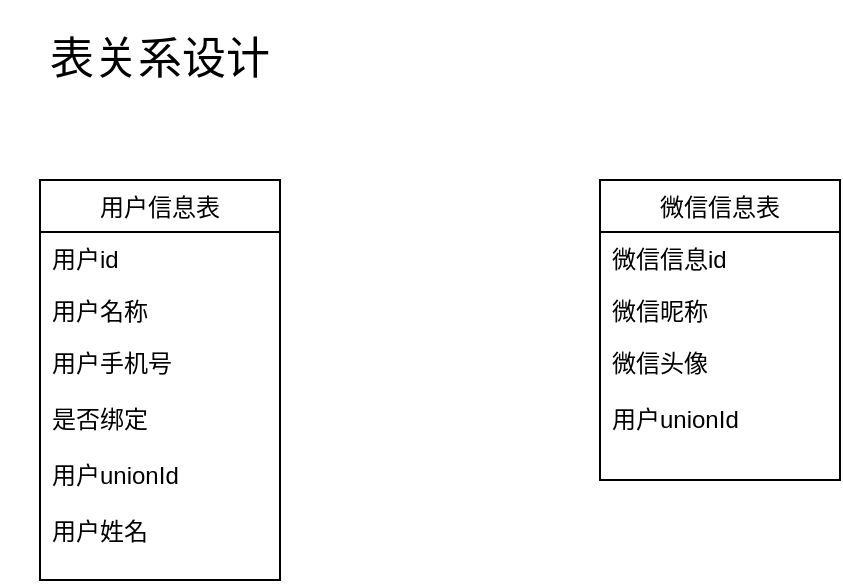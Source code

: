 <mxfile type="github" version="13.1.12">
  <diagram id="kshz4WPz1Eq9XDlsoaNL" name="Page-1">
    <mxGraphModel grid="1" dx="808" dy="425" gridSize="10" guides="1" tooltips="1" connect="1" arrows="1" fold="1" page="1" pageScale="1" pageWidth="827" pageHeight="1169" math="0" shadow="0">
      <root>
        <mxCell id="0" />
        <mxCell id="1" parent="0" />
        <mxCell id="Zjce7smWmYNN9Kidc5bo-1" value="&lt;font style=&quot;font-size: 22px&quot;&gt;表关系设计&lt;/font&gt;" parent="1" style="text;html=1;strokeColor=none;fillColor=none;align=center;verticalAlign=middle;whiteSpace=wrap;rounded=0;" vertex="1">
          <mxGeometry as="geometry" y="70" x="140" height="60" width="160" />
        </mxCell>
        <mxCell id="Zjce7smWmYNN9Kidc5bo-3" value="用户信息表" parent="1" style="swimlane;fontStyle=0;childLayout=stackLayout;horizontal=1;startSize=26;fillColor=none;horizontalStack=0;resizeParent=1;resizeParentMax=0;resizeLast=0;collapsible=1;marginBottom=0;" vertex="1">
          <mxGeometry as="geometry" y="160" x="160" height="200" width="120" />
        </mxCell>
        <mxCell id="Zjce7smWmYNN9Kidc5bo-4" value="用户id" parent="Zjce7smWmYNN9Kidc5bo-3" style="text;strokeColor=none;fillColor=none;align=left;verticalAlign=top;spacingLeft=4;spacingRight=4;overflow=hidden;rotatable=0;points=[[0,0.5],[1,0.5]];portConstraint=eastwest;" vertex="1">
          <mxGeometry as="geometry" y="26" height="26" width="120" />
        </mxCell>
        <mxCell id="Zjce7smWmYNN9Kidc5bo-5" value="用户名称" parent="Zjce7smWmYNN9Kidc5bo-3" style="text;strokeColor=none;fillColor=none;align=left;verticalAlign=top;spacingLeft=4;spacingRight=4;overflow=hidden;rotatable=0;points=[[0,0.5],[1,0.5]];portConstraint=eastwest;" vertex="1">
          <mxGeometry as="geometry" y="52" height="26" width="120" />
        </mxCell>
        <mxCell id="Zjce7smWmYNN9Kidc5bo-6" value="用户手机号&#xa;&#xa;是否绑定&#xa;&#xa;用户unionId&#xa;&#xa;用户姓名" parent="Zjce7smWmYNN9Kidc5bo-3" style="text;strokeColor=none;fillColor=none;align=left;verticalAlign=top;spacingLeft=4;spacingRight=4;overflow=hidden;rotatable=0;points=[[0,0.5],[1,0.5]];portConstraint=eastwest;" vertex="1">
          <mxGeometry as="geometry" y="78" height="122" width="120" />
        </mxCell>
        <mxCell id="Zjce7smWmYNN9Kidc5bo-7" value="微信信息表" parent="1" style="swimlane;fontStyle=0;childLayout=stackLayout;horizontal=1;startSize=26;fillColor=none;horizontalStack=0;resizeParent=1;resizeParentMax=0;resizeLast=0;collapsible=1;marginBottom=0;" vertex="1">
          <mxGeometry as="geometry" y="160" x="440" height="150" width="120" />
        </mxCell>
        <mxCell id="Zjce7smWmYNN9Kidc5bo-8" value="微信信息id" parent="Zjce7smWmYNN9Kidc5bo-7" style="text;strokeColor=none;fillColor=none;align=left;verticalAlign=top;spacingLeft=4;spacingRight=4;overflow=hidden;rotatable=0;points=[[0,0.5],[1,0.5]];portConstraint=eastwest;" vertex="1">
          <mxGeometry as="geometry" y="26" height="26" width="120" />
        </mxCell>
        <mxCell id="Zjce7smWmYNN9Kidc5bo-9" value="微信昵称" parent="Zjce7smWmYNN9Kidc5bo-7" style="text;strokeColor=none;fillColor=none;align=left;verticalAlign=top;spacingLeft=4;spacingRight=4;overflow=hidden;rotatable=0;points=[[0,0.5],[1,0.5]];portConstraint=eastwest;" vertex="1">
          <mxGeometry as="geometry" y="52" height="26" width="120" />
        </mxCell>
        <mxCell id="Zjce7smWmYNN9Kidc5bo-10" value="微信头像&#xa;&#xa;用户unionId" parent="Zjce7smWmYNN9Kidc5bo-7" style="text;strokeColor=none;fillColor=none;align=left;verticalAlign=top;spacingLeft=4;spacingRight=4;overflow=hidden;rotatable=0;points=[[0,0.5],[1,0.5]];portConstraint=eastwest;" vertex="1">
          <mxGeometry as="geometry" y="78" height="72" width="120" />
        </mxCell>
      </root>
    </mxGraphModel>
  </diagram>
</mxfile>
